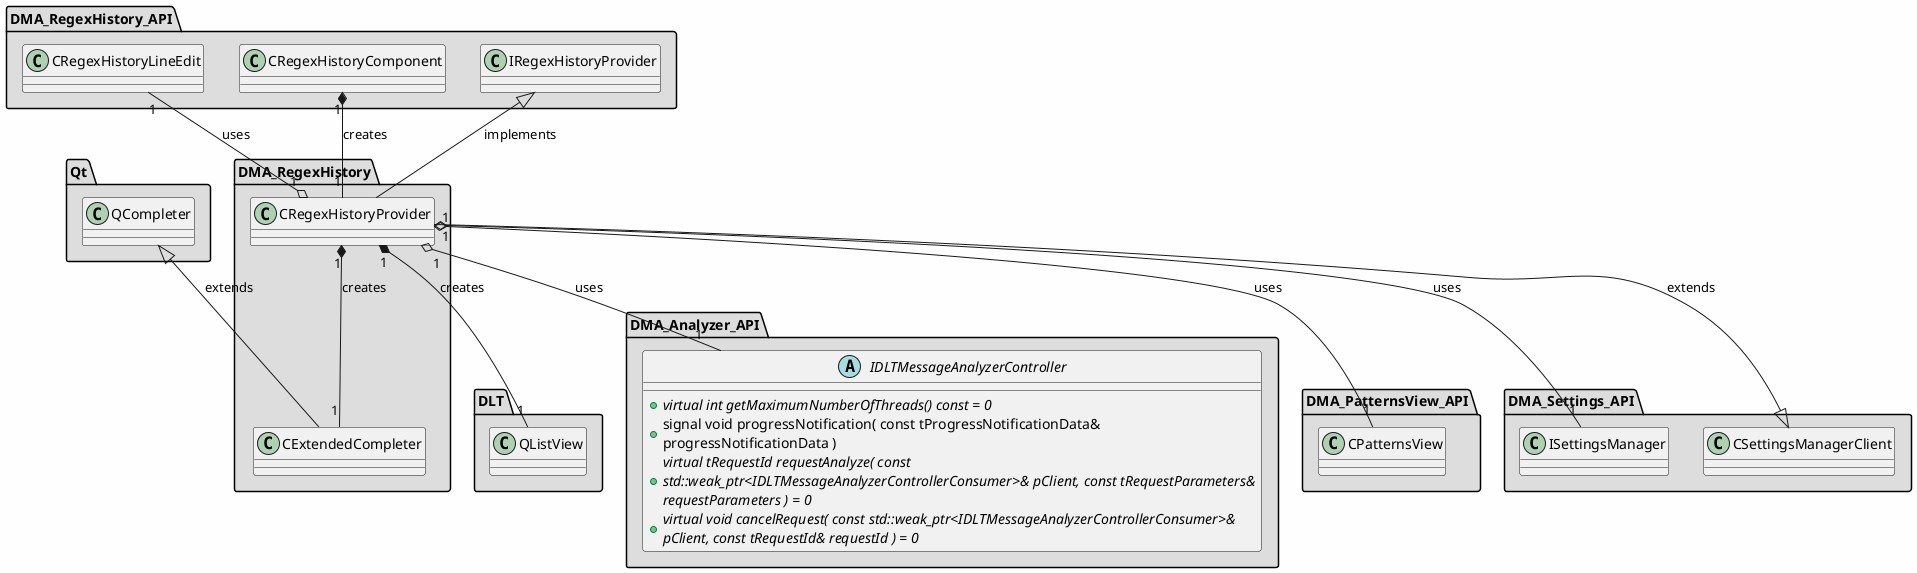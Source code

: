 
@startuml

skinparam backgroundColor #FEFEFE
skinparam wrapWidth 600
package "DLT" #DDDDDD
{

class "QListView"
{
}

}

package "DMA_Analyzer_API" #DDDDDD
{

abstract class "IDLTMessageAnalyzerController"
{
    + {abstract} virtual int getMaximumNumberOfThreads() const = 0
    + signal void progressNotification( const tProgressNotificationData& progressNotificationData )
    + {abstract} virtual tRequestId requestAnalyze( const std::weak_ptr<IDLTMessageAnalyzerControllerConsumer>& pClient, const tRequestParameters& requestParameters ) = 0
    + {abstract} virtual void cancelRequest( const std::weak_ptr<IDLTMessageAnalyzerControllerConsumer>& pClient, const tRequestId& requestId ) = 0
}

}

package "DMA_PatternsView_API" #DDDDDD
{

class "CPatternsView"
{
}

}

package "DMA_RegexHistory" #DDDDDD
{

class "CExtendedCompleter"
{
}

class "CRegexHistoryProvider"
{
}

}

package "DMA_RegexHistory_API" #DDDDDD
{

class "CRegexHistoryComponent"
{
}

class "CRegexHistoryLineEdit"
{
}

class "IRegexHistoryProvider"
{
}

}

package "DMA_Settings_API" #DDDDDD
{

class "CSettingsManagerClient"
{
}

class "ISettingsManager"
{
}

}

package "Qt" #DDDDDD
{

class "QCompleter"
{
}

}

'====================Inheritance section====================
QCompleter <|-- CExtendedCompleter : extends
CSettingsManagerClient <|-- CRegexHistoryProvider : extends
IRegexHistoryProvider <|-- CRegexHistoryProvider : implements

'====================Dependencies section====================
CRegexHistoryProvider "1" *-- "1" CExtendedCompleter : creates
CRegexHistoryProvider "1" o-- "1" CPatternsView : uses
CRegexHistoryProvider "1" o-- "1" CRegexHistoryLineEdit : uses
CRegexHistoryProvider "1" o-- "1" IDLTMessageAnalyzerController : uses
CRegexHistoryProvider "1" o-- "1" ISettingsManager : uses
CRegexHistoryProvider "1" *-- "1" QListView : creates
CRegexHistoryComponent "1" *-- "1" CRegexHistoryProvider : creates

@enduml